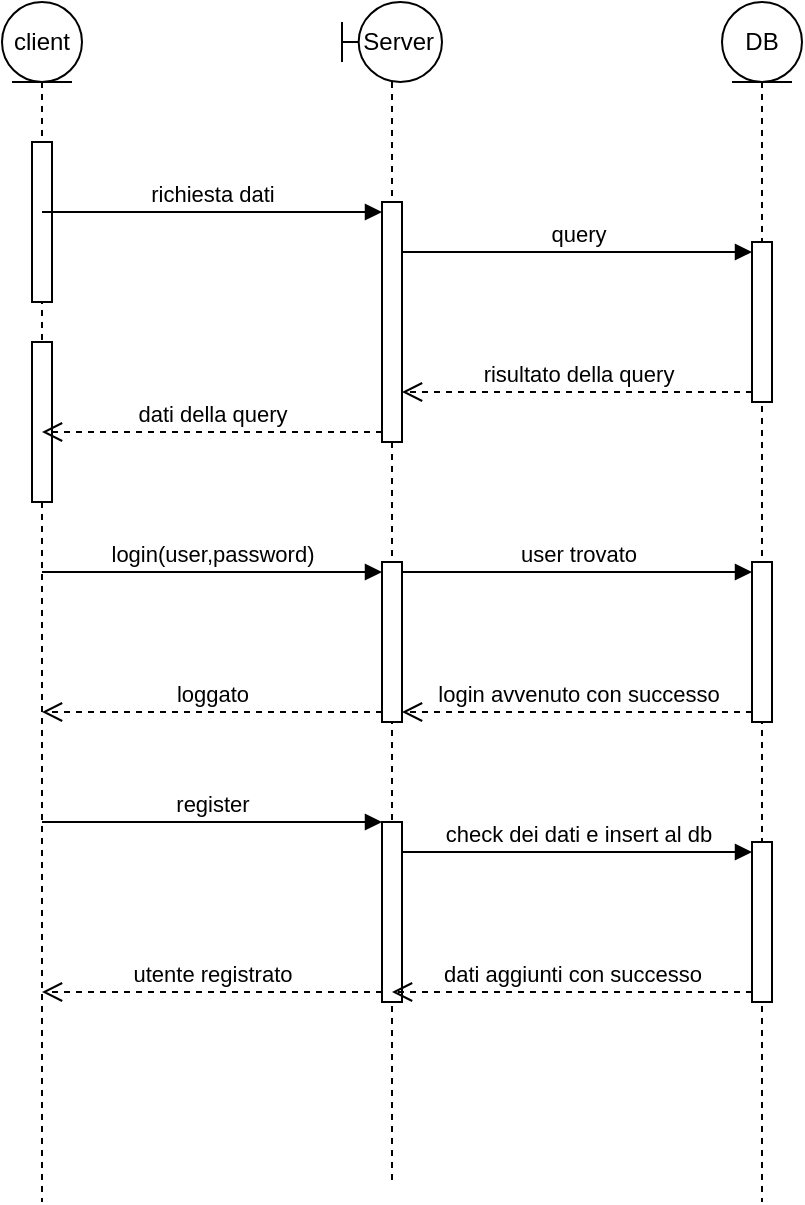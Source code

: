 <mxfile>
    <diagram id="F4ZG4xCLZ7L-n-scFKPf" name="Page-1">
        <mxGraphModel dx="1077" dy="401" grid="1" gridSize="10" guides="1" tooltips="1" connect="1" arrows="1" fold="1" page="1" pageScale="1" pageWidth="850" pageHeight="1100" math="0" shadow="0">
            <root>
                <mxCell id="0"/>
                <mxCell id="1" parent="0"/>
                <mxCell id="4" value="client" style="shape=umlLifeline;perimeter=lifelinePerimeter;whiteSpace=wrap;html=1;container=1;dropTarget=0;collapsible=0;recursiveResize=0;outlineConnect=0;portConstraint=eastwest;newEdgeStyle={&quot;curved&quot;:0,&quot;rounded&quot;:0};participant=umlEntity;" vertex="1" parent="1">
                    <mxGeometry x="100" y="50" width="40" height="600" as="geometry"/>
                </mxCell>
                <mxCell id="10" value="" style="html=1;points=[[0,0,0,0,5],[0,1,0,0,-5],[1,0,0,0,5],[1,1,0,0,-5]];perimeter=orthogonalPerimeter;outlineConnect=0;targetShapes=umlLifeline;portConstraint=eastwest;newEdgeStyle={&quot;curved&quot;:0,&quot;rounded&quot;:0};" vertex="1" parent="4">
                    <mxGeometry x="15" y="70" width="10" height="80" as="geometry"/>
                </mxCell>
                <mxCell id="11" value="" style="html=1;points=[[0,0,0,0,5],[0,1,0,0,-5],[1,0,0,0,5],[1,1,0,0,-5]];perimeter=orthogonalPerimeter;outlineConnect=0;targetShapes=umlLifeline;portConstraint=eastwest;newEdgeStyle={&quot;curved&quot;:0,&quot;rounded&quot;:0};" vertex="1" parent="4">
                    <mxGeometry x="15" y="170" width="10" height="80" as="geometry"/>
                </mxCell>
                <mxCell id="5" value="&amp;nbsp; Server" style="shape=umlLifeline;perimeter=lifelinePerimeter;whiteSpace=wrap;html=1;container=1;dropTarget=0;collapsible=0;recursiveResize=0;outlineConnect=0;portConstraint=eastwest;newEdgeStyle={&quot;curved&quot;:0,&quot;rounded&quot;:0};participant=umlBoundary;" vertex="1" parent="1">
                    <mxGeometry x="270" y="50" width="50" height="590" as="geometry"/>
                </mxCell>
                <mxCell id="6" value="" style="html=1;points=[[0,0,0,0,5],[0,1,0,0,-5],[1,0,0,0,5],[1,1,0,0,-5]];perimeter=orthogonalPerimeter;outlineConnect=0;targetShapes=umlLifeline;portConstraint=eastwest;newEdgeStyle={&quot;curved&quot;:0,&quot;rounded&quot;:0};" vertex="1" parent="5">
                    <mxGeometry x="20" y="100" width="10" height="120" as="geometry"/>
                </mxCell>
                <mxCell id="20" value="" style="html=1;points=[[0,0,0,0,5],[0,1,0,0,-5],[1,0,0,0,5],[1,1,0,0,-5]];perimeter=orthogonalPerimeter;outlineConnect=0;targetShapes=umlLifeline;portConstraint=eastwest;newEdgeStyle={&quot;curved&quot;:0,&quot;rounded&quot;:0};" vertex="1" parent="5">
                    <mxGeometry x="20" y="280" width="10" height="80" as="geometry"/>
                </mxCell>
                <mxCell id="26" value="" style="html=1;points=[[0,0,0,0,5],[0,1,0,0,-5],[1,0,0,0,5],[1,1,0,0,-5]];perimeter=orthogonalPerimeter;outlineConnect=0;targetShapes=umlLifeline;portConstraint=eastwest;newEdgeStyle={&quot;curved&quot;:0,&quot;rounded&quot;:0};" vertex="1" parent="5">
                    <mxGeometry x="20" y="410" width="10" height="90" as="geometry"/>
                </mxCell>
                <mxCell id="7" value="richiesta dati" style="html=1;verticalAlign=bottom;endArrow=block;curved=0;rounded=0;entryX=0;entryY=0;entryDx=0;entryDy=5;" edge="1" target="6" parent="1" source="4">
                    <mxGeometry relative="1" as="geometry">
                        <mxPoint x="220" y="155" as="sourcePoint"/>
                    </mxGeometry>
                </mxCell>
                <mxCell id="8" value="dati della query" style="html=1;verticalAlign=bottom;endArrow=open;dashed=1;endSize=8;curved=0;rounded=0;exitX=0;exitY=1;exitDx=0;exitDy=-5;" edge="1" source="6" parent="1" target="4">
                    <mxGeometry relative="1" as="geometry">
                        <mxPoint x="220" y="225" as="targetPoint"/>
                    </mxGeometry>
                </mxCell>
                <mxCell id="13" value="DB" style="shape=umlLifeline;perimeter=lifelinePerimeter;whiteSpace=wrap;html=1;container=1;dropTarget=0;collapsible=0;recursiveResize=0;outlineConnect=0;portConstraint=eastwest;newEdgeStyle={&quot;curved&quot;:0,&quot;rounded&quot;:0};participant=umlEntity;" vertex="1" parent="1">
                    <mxGeometry x="460" y="50" width="40" height="600" as="geometry"/>
                </mxCell>
                <mxCell id="17" value="" style="html=1;points=[[0,0,0,0,5],[0,1,0,0,-5],[1,0,0,0,5],[1,1,0,0,-5]];perimeter=orthogonalPerimeter;outlineConnect=0;targetShapes=umlLifeline;portConstraint=eastwest;newEdgeStyle={&quot;curved&quot;:0,&quot;rounded&quot;:0};" vertex="1" parent="13">
                    <mxGeometry x="15" y="120" width="10" height="80" as="geometry"/>
                </mxCell>
                <mxCell id="23" value="" style="html=1;points=[[0,0,0,0,5],[0,1,0,0,-5],[1,0,0,0,5],[1,1,0,0,-5]];perimeter=orthogonalPerimeter;outlineConnect=0;targetShapes=umlLifeline;portConstraint=eastwest;newEdgeStyle={&quot;curved&quot;:0,&quot;rounded&quot;:0};" vertex="1" parent="13">
                    <mxGeometry x="15" y="280" width="10" height="80" as="geometry"/>
                </mxCell>
                <mxCell id="29" value="" style="html=1;points=[[0,0,0,0,5],[0,1,0,0,-5],[1,0,0,0,5],[1,1,0,0,-5]];perimeter=orthogonalPerimeter;outlineConnect=0;targetShapes=umlLifeline;portConstraint=eastwest;newEdgeStyle={&quot;curved&quot;:0,&quot;rounded&quot;:0};" vertex="1" parent="13">
                    <mxGeometry x="15" y="420" width="10" height="80" as="geometry"/>
                </mxCell>
                <mxCell id="18" value="query" style="html=1;verticalAlign=bottom;endArrow=block;curved=0;rounded=0;entryX=0;entryY=0;entryDx=0;entryDy=5;" edge="1" target="17" parent="1" source="6">
                    <mxGeometry relative="1" as="geometry">
                        <mxPoint x="405" y="175" as="sourcePoint"/>
                    </mxGeometry>
                </mxCell>
                <mxCell id="19" value="risultato della query" style="html=1;verticalAlign=bottom;endArrow=open;dashed=1;endSize=8;curved=0;rounded=0;exitX=0;exitY=1;exitDx=0;exitDy=-5;" edge="1" source="17" parent="1" target="6">
                    <mxGeometry relative="1" as="geometry">
                        <mxPoint x="405" y="245" as="targetPoint"/>
                    </mxGeometry>
                </mxCell>
                <mxCell id="21" value="login(user,password)" style="html=1;verticalAlign=bottom;endArrow=block;curved=0;rounded=0;entryX=0;entryY=0;entryDx=0;entryDy=5;" edge="1" target="20" parent="1" source="4">
                    <mxGeometry relative="1" as="geometry">
                        <mxPoint x="220" y="335" as="sourcePoint"/>
                    </mxGeometry>
                </mxCell>
                <mxCell id="22" value="loggato" style="html=1;verticalAlign=bottom;endArrow=open;dashed=1;endSize=8;curved=0;rounded=0;exitX=0;exitY=1;exitDx=0;exitDy=-5;" edge="1" source="20" parent="1" target="4">
                    <mxGeometry relative="1" as="geometry">
                        <mxPoint x="220" y="405" as="targetPoint"/>
                    </mxGeometry>
                </mxCell>
                <mxCell id="24" value="user trovato" style="html=1;verticalAlign=bottom;endArrow=block;curved=0;rounded=0;entryX=0;entryY=0;entryDx=0;entryDy=5;exitX=1;exitY=0;exitDx=0;exitDy=5;exitPerimeter=0;" edge="1" target="23" parent="1" source="20">
                    <mxGeometry relative="1" as="geometry">
                        <mxPoint x="405" y="335" as="sourcePoint"/>
                    </mxGeometry>
                </mxCell>
                <mxCell id="25" value="login avvenuto con successo" style="html=1;verticalAlign=bottom;endArrow=open;dashed=1;endSize=8;curved=0;rounded=0;exitX=0;exitY=1;exitDx=0;exitDy=-5;entryX=1;entryY=1;entryDx=0;entryDy=-5;entryPerimeter=0;" edge="1" source="23" parent="1" target="20">
                    <mxGeometry relative="1" as="geometry">
                        <mxPoint x="405" y="405" as="targetPoint"/>
                    </mxGeometry>
                </mxCell>
                <mxCell id="27" value="register" style="html=1;verticalAlign=bottom;endArrow=block;curved=0;rounded=0;" edge="1" target="26" parent="1" source="4">
                    <mxGeometry relative="1" as="geometry">
                        <mxPoint x="220" y="475" as="sourcePoint"/>
                    </mxGeometry>
                </mxCell>
                <mxCell id="28" value="utente registrato" style="html=1;verticalAlign=bottom;endArrow=open;dashed=1;endSize=8;curved=0;rounded=0;exitX=0;exitY=1;exitDx=0;exitDy=-5;" edge="1" source="26" parent="1" target="4">
                    <mxGeometry relative="1" as="geometry">
                        <mxPoint x="220" y="545" as="targetPoint"/>
                    </mxGeometry>
                </mxCell>
                <mxCell id="30" value="check dei dati e insert al db" style="html=1;verticalAlign=bottom;endArrow=block;curved=0;rounded=0;entryX=0;entryY=0;entryDx=0;entryDy=5;" edge="1" target="29" parent="1" source="26">
                    <mxGeometry relative="1" as="geometry">
                        <mxPoint x="405" y="475" as="sourcePoint"/>
                    </mxGeometry>
                </mxCell>
                <mxCell id="31" value="dati aggiunti con successo" style="html=1;verticalAlign=bottom;endArrow=open;dashed=1;endSize=8;curved=0;rounded=0;exitX=0;exitY=1;exitDx=0;exitDy=-5;" edge="1" source="29" parent="1" target="5">
                    <mxGeometry relative="1" as="geometry">
                        <mxPoint x="405" y="545" as="targetPoint"/>
                    </mxGeometry>
                </mxCell>
            </root>
        </mxGraphModel>
    </diagram>
</mxfile>